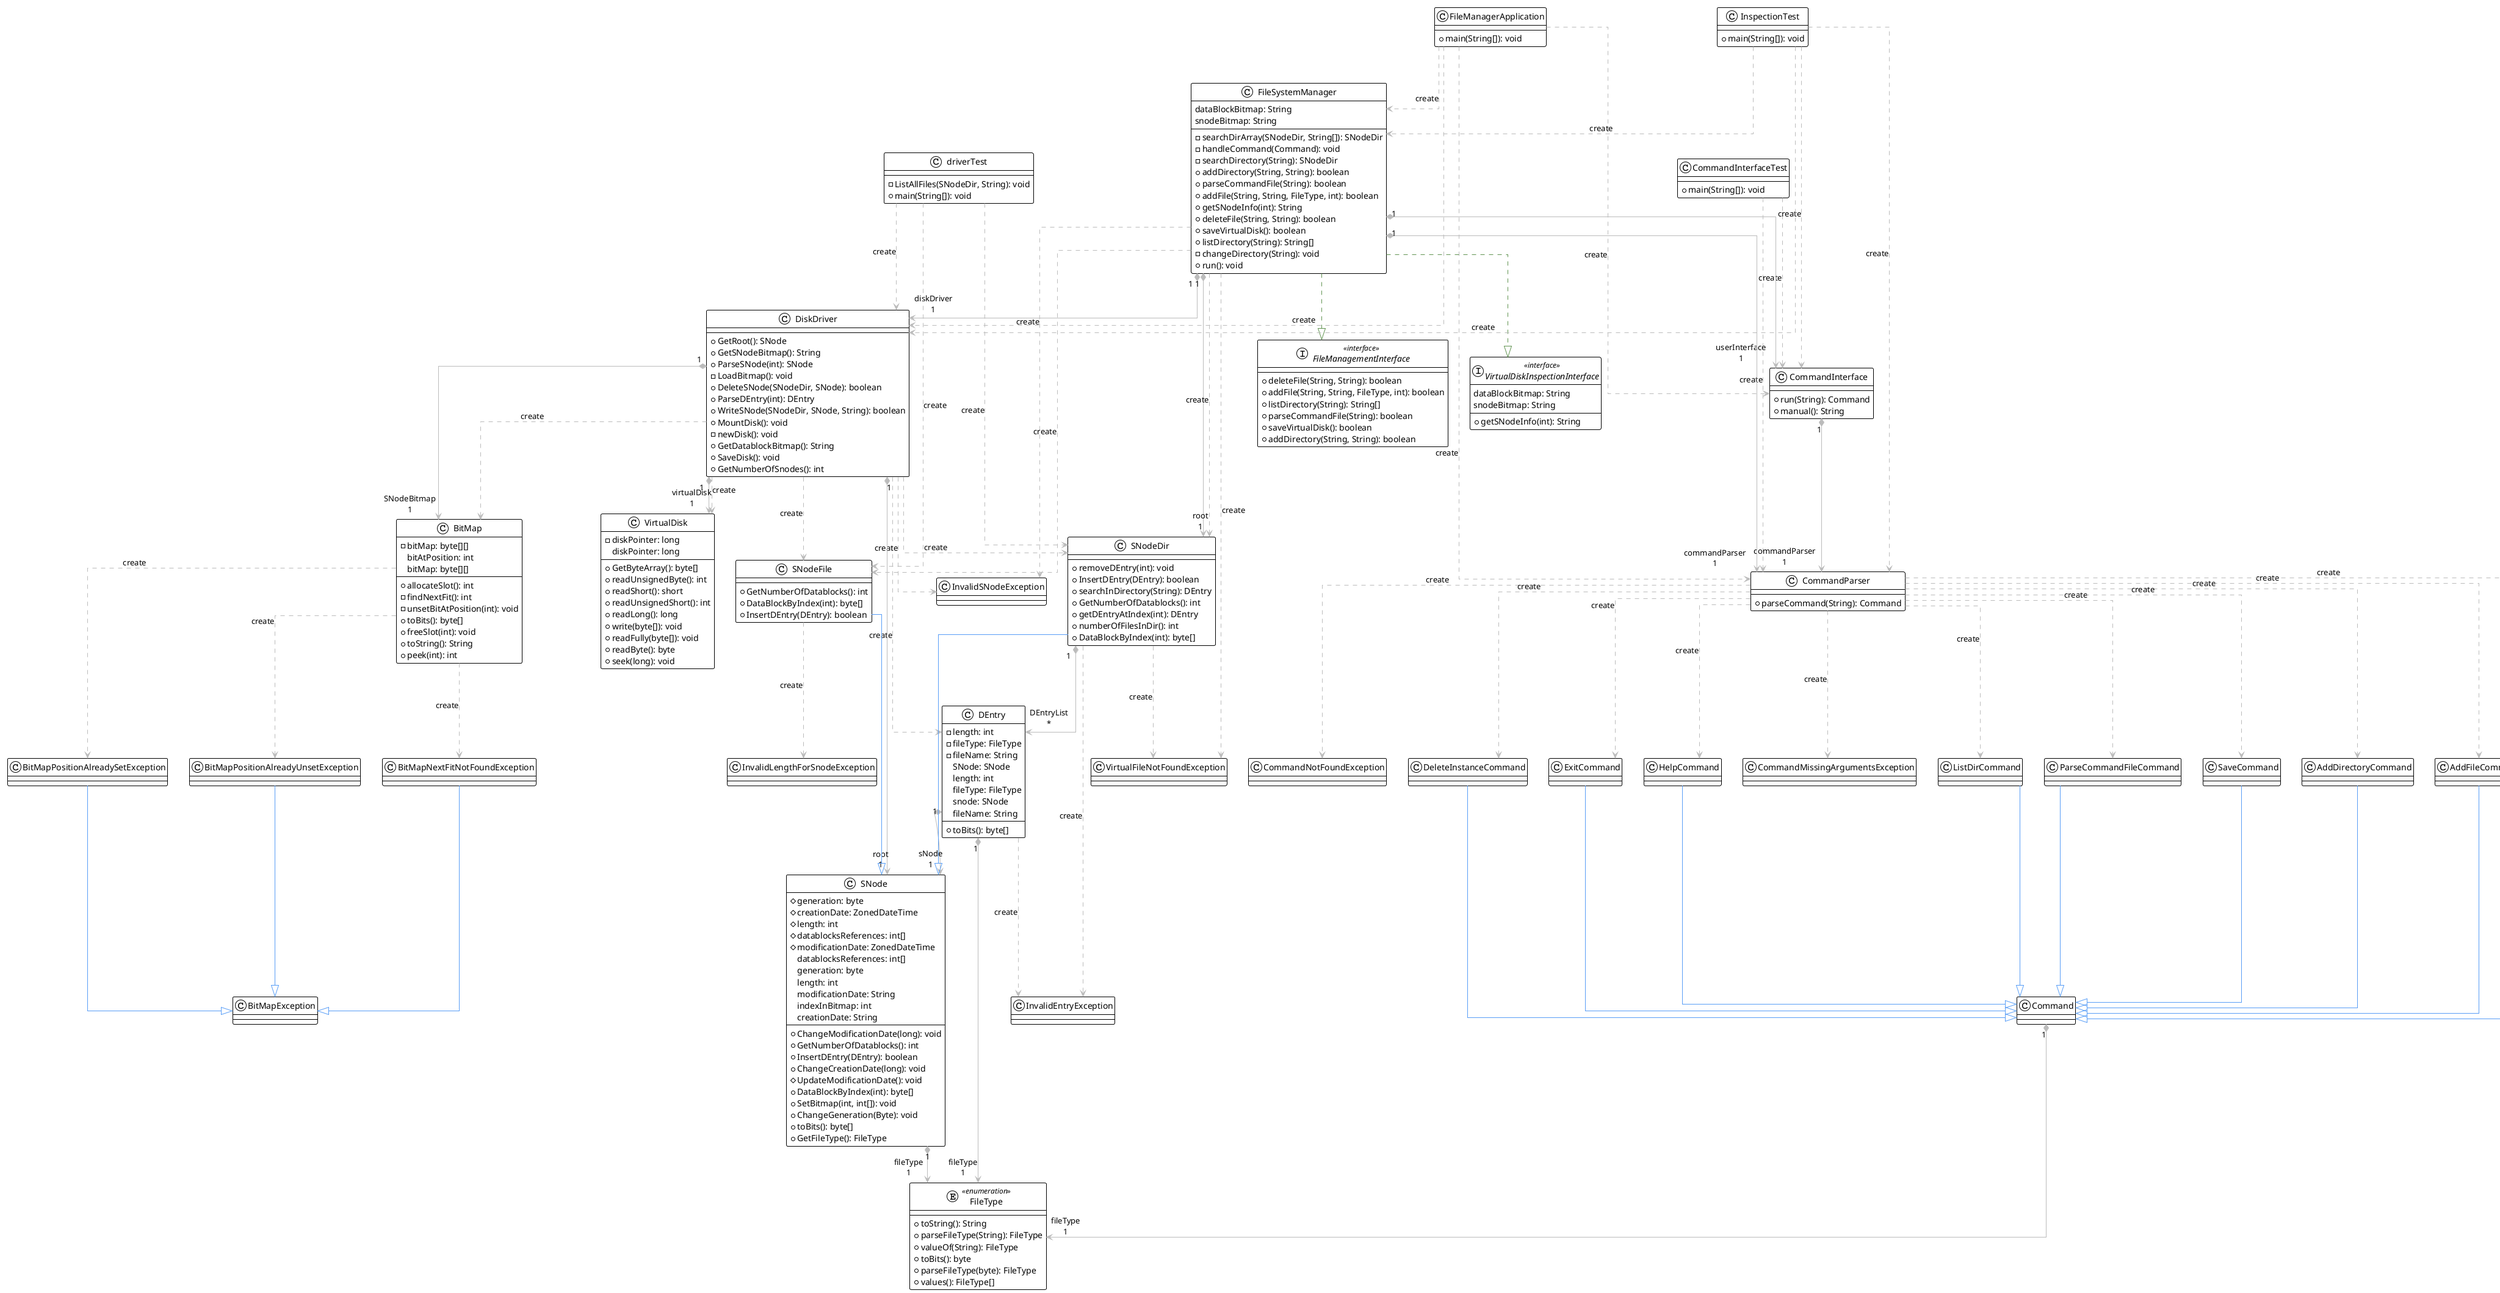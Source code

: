 @startuml

!theme plain
top to bottom direction
skinparam linetype ortho

class AddDirectoryCommand
class AddFileCommand
class BitMap {
  - bitMap: byte[][]
  + allocateSlot(): int
  - findNextFit(): int
  - unsetBitAtPosition(int): void
  + toBits(): byte[]
  + freeSlot(int): void
  + toString(): String
  + peek(int): int
   bitAtPosition: int
   bitMap: byte[][]
}
class BitMapException
class BitMapNextFitNotFoundException
class BitMapPositionAlreadySetException
class BitMapPositionAlreadyUnsetException
class ChangeDirCommand
class Command
class CommandInterface {
  + run(String): Command
  + manual(): String
}
class CommandInterfaceTest {
  + main(String[]): void
}
class CommandMissingArgumentsException
class CommandNotFoundException
class CommandParser {
  + parseCommand(String): Command
}
class DEntry {
  - length: int
  - fileType: FileType
  - fileName: String
  + toBits(): byte[]
   SNode: SNode
   length: int
   fileType: FileType
   snode: SNode
   fileName: String
}
class DeleteInstanceCommand
class DiskDriver {
  + GetRoot(): SNode
  + GetSNodeBitmap(): String
  + ParseSNode(int): SNode
  - LoadBitmap(): void
  + DeleteSNode(SNodeDir, SNode): boolean
  + ParseDEntry(int): DEntry
  + WriteSNode(SNodeDir, SNode, String): boolean
  + MountDisk(): void
  - newDisk(): void
  + GetDatablockBitmap(): String
  + SaveDisk(): void
  + GetNumberOfSnodes(): int
}
class ExitCommand
interface FileManagementInterface << interface >> {
  + deleteFile(String, String): boolean
  + addFile(String, String, FileType, int): boolean
  + listDirectory(String): String[]
  + parseCommandFile(String): boolean
  + saveVirtualDisk(): boolean
  + addDirectory(String, String): boolean
}
class FileManagerApplication {
  + main(String[]): void
}
class FileSystemManager {
  - searchDirArray(SNodeDir, String[]): SNodeDir
  - handleCommand(Command): void
  - searchDirectory(String): SNodeDir
  + addDirectory(String, String): boolean
  + parseCommandFile(String): boolean
  + addFile(String, String, FileType, int): boolean
  + getSNodeInfo(int): String
  + deleteFile(String, String): boolean
  + saveVirtualDisk(): boolean
  + listDirectory(String): String[]
  - changeDirectory(String): void
  + run(): void
   dataBlockBitmap: String
   snodeBitmap: String
}
enum FileType << enumeration >> {
  + toString(): String
  + parseFileType(String): FileType
  + valueOf(String): FileType
  + toBits(): byte
  + parseFileType(byte): FileType
  + values(): FileType[]
}
class HelpCommand
class InspectionTest {
  + main(String[]): void
}
class InvalidEntryException
class InvalidLengthForSnodeException
class InvalidSNodeException
class ListDirCommand
class ParseCommandFileCommand
class SNode {
  # generation: byte
  # creationDate: ZonedDateTime
  # length: int
  # datablocksReferences: int[]
  # modificationDate: ZonedDateTime
  + ChangeModificationDate(long): void
  + GetNumberOfDatablocks(): int
  + InsertDEntry(DEntry): boolean
  + ChangeCreationDate(long): void
  # UpdateModificationDate(): void
  + DataBlockByIndex(int): byte[]
  + SetBitmap(int, int[]): void
  + ChangeGeneration(Byte): void
  + toBits(): byte[]
  + GetFileType(): FileType
   datablocksReferences: int[]
   generation: byte
   length: int
   modificationDate: String
   indexInBitmap: int
   creationDate: String
}
class SNodeDir {
  + removeDEntry(int): void
  + InsertDEntry(DEntry): boolean
  + searchInDirectory(String): DEntry
  + GetNumberOfDatablocks(): int
  + getDEntryAtIndex(int): DEntry
  + numberOfFilesInDir(): int
  + DataBlockByIndex(int): byte[]
}
class SNodeFile {
  + GetNumberOfDatablocks(): int
  + DataBlockByIndex(int): byte[]
  + InsertDEntry(DEntry): boolean
}
class SaveCommand
class VirtualDisk {
  - diskPointer: long
  + GetByteArray(): byte[]
  + readUnsignedByte(): int
  + readShort(): short
  + readUnsignedShort(): int
  + readLong(): long
  + write(byte[]): void
  + readFully(byte[]): void
  + readByte(): byte
  + seek(long): void
   diskPointer: long
}
interface VirtualDiskInspectionInterface << interface >> {
  + getSNodeInfo(int): String
   dataBlockBitmap: String
   snodeBitmap: String
}
class VirtualFileNotFoundException
class driverTest {
  - ListAllFiles(SNodeDir, String): void
  + main(String[]): void
}

AddDirectoryCommand                  -[#589df6,plain]-^  Command                             
AddFileCommand                       -[#589df6,plain]-^  Command                             
BitMap                               -[#bbbbbb,dashed]->  BitMapNextFitNotFoundException      : "«create»"
BitMap                               -[#bbbbbb,dashed]->  BitMapPositionAlreadySetException   : "«create»"
BitMap                               -[#bbbbbb,dashed]->  BitMapPositionAlreadyUnsetException : "«create»"
BitMapNextFitNotFoundException       -[#589df6,plain]-^  BitMapException                     
BitMapPositionAlreadySetException    -[#589df6,plain]-^  BitMapException                     
BitMapPositionAlreadyUnsetException  -[#589df6,plain]-^  BitMapException                     
ChangeDirCommand                     -[#589df6,plain]-^  Command                             
Command                             "1" *-[#bbbbbb,plain]-> "fileType\n1" FileType                            
CommandInterface                    "1" *-[#bbbbbb,plain]-> "commandParser\n1" CommandParser                       
CommandInterfaceTest                 -[#bbbbbb,dashed]->  CommandInterface                    : "«create»"
CommandInterfaceTest                 -[#bbbbbb,dashed]->  CommandParser                       : "«create»"
CommandParser                        -[#bbbbbb,dashed]->  AddDirectoryCommand                 : "«create»"
CommandParser                        -[#bbbbbb,dashed]->  AddFileCommand                      : "«create»"
CommandParser                        -[#bbbbbb,dashed]->  ChangeDirCommand                    : "«create»"
CommandParser                        -[#bbbbbb,dashed]->  CommandMissingArgumentsException    : "«create»"
CommandParser                        -[#bbbbbb,dashed]->  CommandNotFoundException            : "«create»"
CommandParser                        -[#bbbbbb,dashed]->  DeleteInstanceCommand               : "«create»"
CommandParser                        -[#bbbbbb,dashed]->  ExitCommand                         : "«create»"
CommandParser                        -[#bbbbbb,dashed]->  HelpCommand                         : "«create»"
CommandParser                        -[#bbbbbb,dashed]->  ListDirCommand                      : "«create»"
CommandParser                        -[#bbbbbb,dashed]->  ParseCommandFileCommand             : "«create»"
CommandParser                        -[#bbbbbb,dashed]->  SaveCommand                         : "«create»"
DEntry                              "1" *-[#bbbbbb,plain]-> "fileType\n1" FileType                            
DEntry                               -[#bbbbbb,dashed]->  InvalidEntryException               : "«create»"
DEntry                              "1" *-[#bbbbbb,plain]-> "sNode\n1" SNode                               
DeleteInstanceCommand                -[#589df6,plain]-^  Command                             
DiskDriver                          "1" *-[#bbbbbb,plain]-> "SNodeBitmap\n1" BitMap                              
DiskDriver                           -[#bbbbbb,dashed]->  BitMap                              : "«create»"
DiskDriver                           -[#bbbbbb,dashed]->  DEntry                              : "«create»"
DiskDriver                           -[#bbbbbb,dashed]->  InvalidSNodeException               : "«create»"
DiskDriver                          "1" *-[#bbbbbb,plain]-> "root\n1" SNode                               
DiskDriver                           -[#bbbbbb,dashed]->  SNodeDir                            : "«create»"
DiskDriver                           -[#bbbbbb,dashed]->  SNodeFile                           : "«create»"
DiskDriver                          "1" *-[#bbbbbb,plain]-> "virtualDisk\n1" VirtualDisk                         
DiskDriver                           -[#bbbbbb,dashed]->  VirtualDisk                         : "«create»"
ExitCommand                          -[#589df6,plain]-^  Command                             
FileManagerApplication               -[#bbbbbb,dashed]->  CommandInterface                    : "«create»"
FileManagerApplication               -[#bbbbbb,dashed]->  CommandParser                       : "«create»"
FileManagerApplication               -[#bbbbbb,dashed]->  DiskDriver                          : "«create»"
FileManagerApplication               -[#bbbbbb,dashed]->  FileSystemManager                   : "«create»"
FileSystemManager                   "1" *-[#bbbbbb,plain]-> "userInterface\n1" CommandInterface                    
FileSystemManager                   "1" *-[#bbbbbb,plain]-> "commandParser\n1" CommandParser                       
FileSystemManager                   "1" *-[#bbbbbb,plain]-> "diskDriver\n1" DiskDriver                          
FileSystemManager                    -[#609350,dashed]-^  FileManagementInterface             
FileSystemManager                    -[#bbbbbb,dashed]->  InvalidSNodeException               : "«create»"
FileSystemManager                   "1" *-[#bbbbbb,plain]-> "root\n1" SNodeDir                            
FileSystemManager                    -[#bbbbbb,dashed]->  SNodeDir                            : "«create»"
FileSystemManager                    -[#bbbbbb,dashed]->  SNodeFile                           : "«create»"
FileSystemManager                    -[#609350,dashed]-^  VirtualDiskInspectionInterface      
FileSystemManager                    -[#bbbbbb,dashed]->  VirtualFileNotFoundException        : "«create»"
HelpCommand                          -[#589df6,plain]-^  Command                             
InspectionTest                       -[#bbbbbb,dashed]->  CommandInterface                    : "«create»"
InspectionTest                       -[#bbbbbb,dashed]->  CommandParser                       : "«create»"
InspectionTest                       -[#bbbbbb,dashed]->  DiskDriver                          : "«create»"
InspectionTest                       -[#bbbbbb,dashed]->  FileSystemManager                   : "«create»"
ListDirCommand                       -[#589df6,plain]-^  Command                             
ParseCommandFileCommand              -[#589df6,plain]-^  Command                             
SNode                               "1" *-[#bbbbbb,plain]-> "fileType\n1" FileType                            
SNodeDir                            "1" *-[#bbbbbb,plain]-> "DEntryList\n*" DEntry                              
SNodeDir                             -[#bbbbbb,dashed]->  InvalidEntryException               : "«create»"
SNodeDir                             -[#589df6,plain]-^  SNode                               
SNodeDir                             -[#bbbbbb,dashed]->  VirtualFileNotFoundException        : "«create»"
SNodeFile                            -[#bbbbbb,dashed]->  InvalidLengthForSnodeException      : "«create»"
SNodeFile                            -[#589df6,plain]-^  SNode                               
SaveCommand                          -[#589df6,plain]-^  Command                             
driverTest                           -[#bbbbbb,dashed]->  DiskDriver                          : "«create»"
driverTest                           -[#bbbbbb,dashed]->  SNodeDir                            : "«create»"
driverTest                           -[#bbbbbb,dashed]->  SNodeFile                           : "«create»"
@enduml
